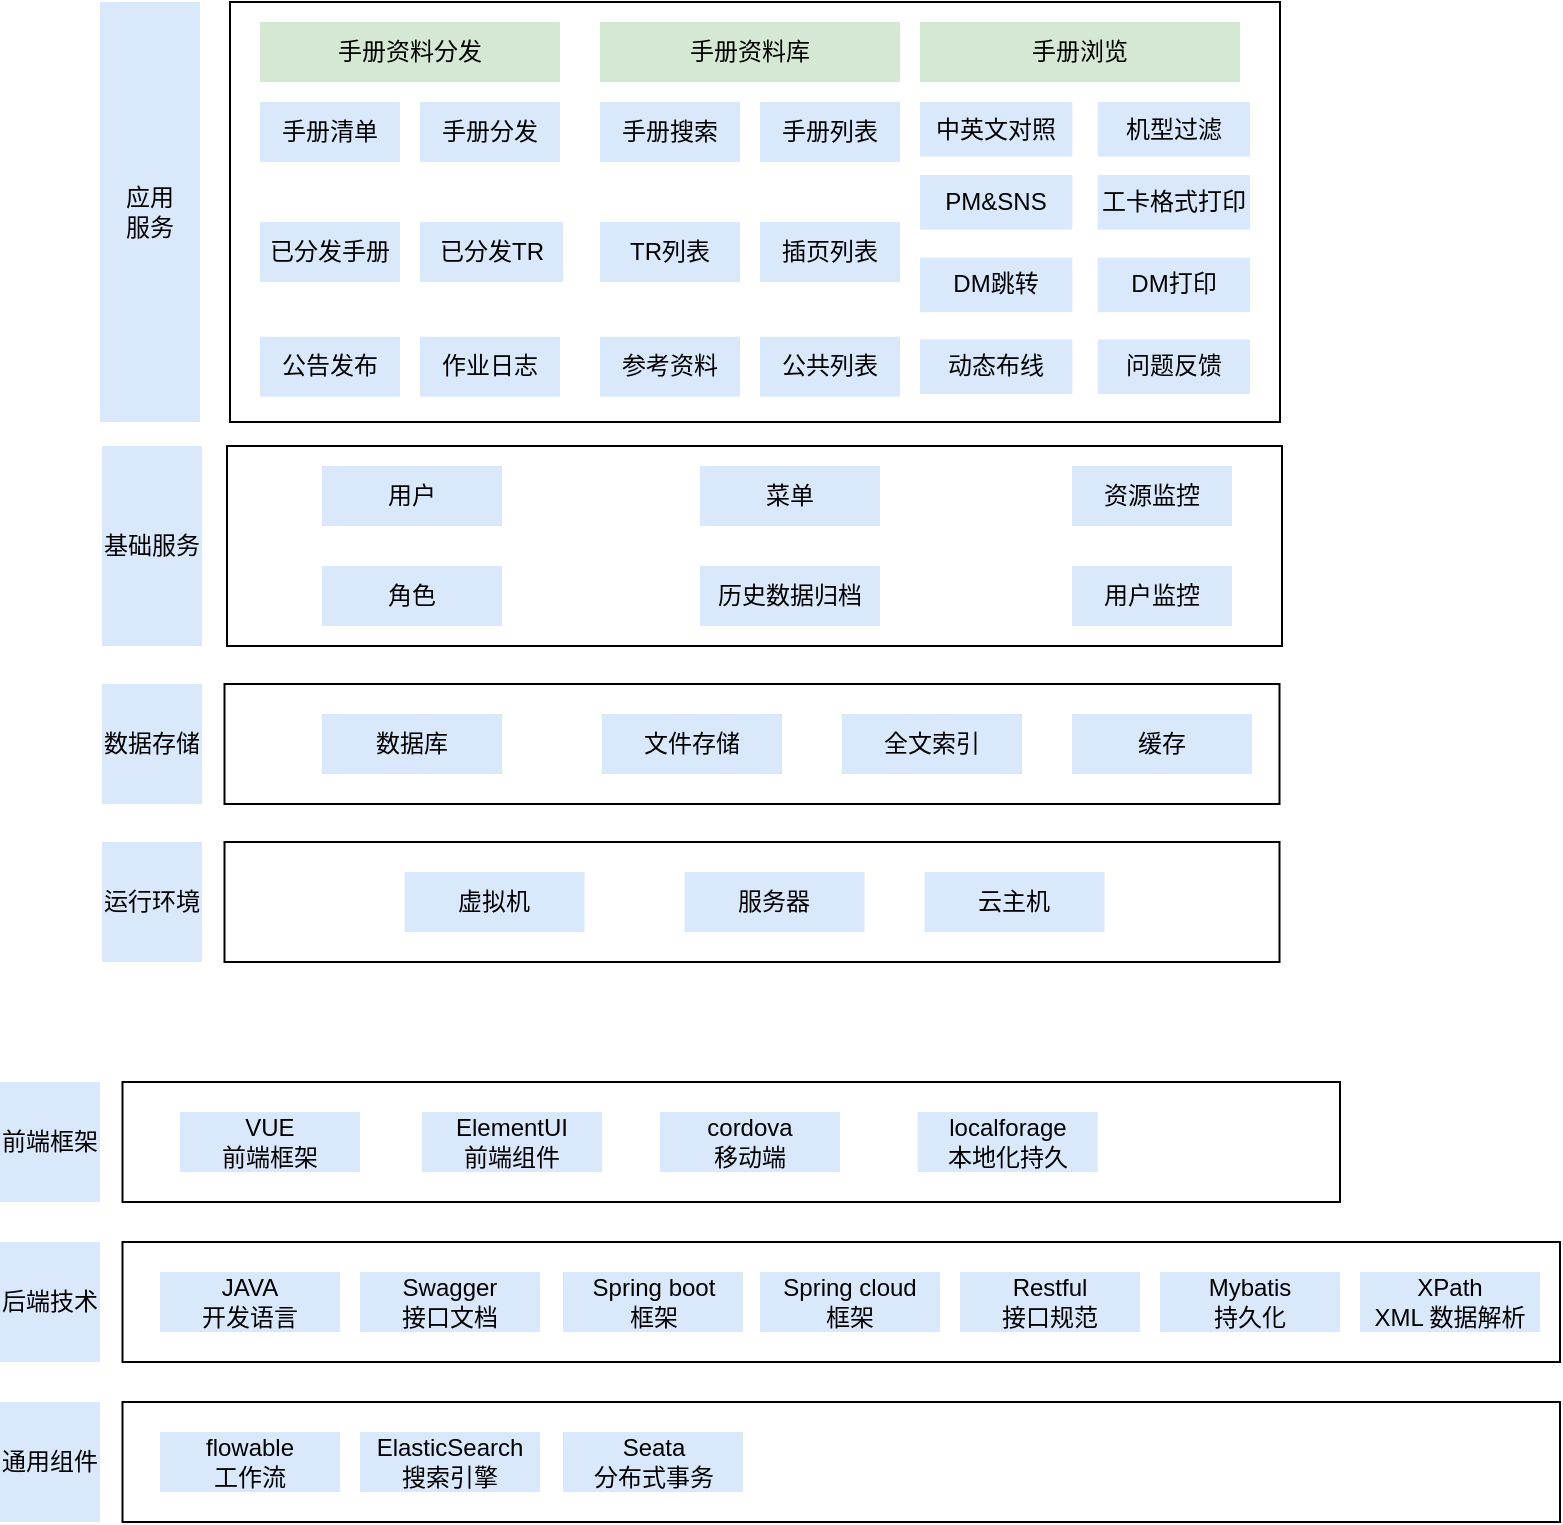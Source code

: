 <mxfile version="27.0.4">
  <diagram name="第 1 页" id="d3qp3cm_-RvscZHG2NyW">
    <mxGraphModel dx="902" dy="464" grid="1" gridSize="10" guides="1" tooltips="1" connect="1" arrows="1" fold="1" page="1" pageScale="1" pageWidth="827" pageHeight="1169" math="0" shadow="0">
      <root>
        <mxCell id="0" />
        <mxCell id="1" parent="0" />
        <mxCell id="k1Ho-n8EV5DhAOBqvkNn-3" value="" style="rounded=0;whiteSpace=wrap;html=1;" vertex="1" parent="1">
          <mxGeometry x="205" y="330" width="525" height="210" as="geometry" />
        </mxCell>
        <mxCell id="k1Ho-n8EV5DhAOBqvkNn-1" value="应用&lt;div&gt;服务&lt;/div&gt;" style="rounded=0;whiteSpace=wrap;html=1;fillColor=#dae8fc;strokeColor=none;" vertex="1" parent="1">
          <mxGeometry x="140" y="330" width="50" height="210" as="geometry" />
        </mxCell>
        <mxCell id="k1Ho-n8EV5DhAOBqvkNn-2" value="手册资料分发" style="rounded=0;whiteSpace=wrap;html=1;fillColor=#d5e8d4;strokeColor=none;" vertex="1" parent="1">
          <mxGeometry x="220" y="340" width="150" height="30" as="geometry" />
        </mxCell>
        <mxCell id="k1Ho-n8EV5DhAOBqvkNn-5" value="手册清单" style="rounded=0;whiteSpace=wrap;html=1;fillColor=#dae8fc;strokeColor=none;" vertex="1" parent="1">
          <mxGeometry x="220" y="380" width="70" height="30" as="geometry" />
        </mxCell>
        <mxCell id="k1Ho-n8EV5DhAOBqvkNn-6" value="手册分发" style="rounded=0;whiteSpace=wrap;html=1;fillColor=#dae8fc;strokeColor=none;" vertex="1" parent="1">
          <mxGeometry x="300" y="380" width="70" height="30" as="geometry" />
        </mxCell>
        <mxCell id="k1Ho-n8EV5DhAOBqvkNn-7" value="已分发手册" style="rounded=0;whiteSpace=wrap;html=1;fillColor=#dae8fc;strokeColor=none;" vertex="1" parent="1">
          <mxGeometry x="220" y="440" width="70" height="30" as="geometry" />
        </mxCell>
        <mxCell id="k1Ho-n8EV5DhAOBqvkNn-8" value="已分发TR" style="rounded=0;whiteSpace=wrap;html=1;fillColor=#dae8fc;strokeColor=none;" vertex="1" parent="1">
          <mxGeometry x="300" y="440" width="71.5" height="30" as="geometry" />
        </mxCell>
        <mxCell id="k1Ho-n8EV5DhAOBqvkNn-9" value="公告发布" style="rounded=0;whiteSpace=wrap;html=1;fillColor=#dae8fc;strokeColor=none;" vertex="1" parent="1">
          <mxGeometry x="220" y="497.36" width="70" height="30" as="geometry" />
        </mxCell>
        <mxCell id="k1Ho-n8EV5DhAOBqvkNn-10" value="作业日志" style="rounded=0;whiteSpace=wrap;html=1;fillColor=#dae8fc;strokeColor=none;" vertex="1" parent="1">
          <mxGeometry x="300" y="497.36" width="70" height="30" as="geometry" />
        </mxCell>
        <mxCell id="k1Ho-n8EV5DhAOBqvkNn-11" value="手册资料库" style="rounded=0;whiteSpace=wrap;html=1;fillColor=#d5e8d4;strokeColor=none;" vertex="1" parent="1">
          <mxGeometry x="390" y="340" width="150" height="30" as="geometry" />
        </mxCell>
        <mxCell id="k1Ho-n8EV5DhAOBqvkNn-12" value="手册搜索" style="rounded=0;whiteSpace=wrap;html=1;fillColor=#dae8fc;strokeColor=none;" vertex="1" parent="1">
          <mxGeometry x="390" y="380" width="70" height="30" as="geometry" />
        </mxCell>
        <mxCell id="k1Ho-n8EV5DhAOBqvkNn-13" value="手册列表" style="rounded=0;whiteSpace=wrap;html=1;fillColor=#dae8fc;strokeColor=none;" vertex="1" parent="1">
          <mxGeometry x="470" y="380" width="70" height="30" as="geometry" />
        </mxCell>
        <mxCell id="k1Ho-n8EV5DhAOBqvkNn-14" value="TR列表" style="rounded=0;whiteSpace=wrap;html=1;fillColor=#dae8fc;strokeColor=none;" vertex="1" parent="1">
          <mxGeometry x="390" y="440" width="70" height="30" as="geometry" />
        </mxCell>
        <mxCell id="k1Ho-n8EV5DhAOBqvkNn-15" value="插页列表" style="rounded=0;whiteSpace=wrap;html=1;fillColor=#dae8fc;strokeColor=none;" vertex="1" parent="1">
          <mxGeometry x="470" y="440" width="70" height="30" as="geometry" />
        </mxCell>
        <mxCell id="k1Ho-n8EV5DhAOBqvkNn-16" value="参考资料" style="rounded=0;whiteSpace=wrap;html=1;fillColor=#dae8fc;strokeColor=none;" vertex="1" parent="1">
          <mxGeometry x="390" y="497.36" width="70" height="30" as="geometry" />
        </mxCell>
        <mxCell id="k1Ho-n8EV5DhAOBqvkNn-17" value="公共列表" style="rounded=0;whiteSpace=wrap;html=1;fillColor=#dae8fc;strokeColor=none;" vertex="1" parent="1">
          <mxGeometry x="470" y="497.36" width="70" height="30" as="geometry" />
        </mxCell>
        <mxCell id="k1Ho-n8EV5DhAOBqvkNn-18" value="手册浏览" style="rounded=0;whiteSpace=wrap;html=1;fillColor=#d5e8d4;strokeColor=none;" vertex="1" parent="1">
          <mxGeometry x="550" y="340" width="160" height="30" as="geometry" />
        </mxCell>
        <mxCell id="k1Ho-n8EV5DhAOBqvkNn-19" value="中英文对照" style="rounded=0;whiteSpace=wrap;html=1;fillColor=#dae8fc;strokeColor=none;" vertex="1" parent="1">
          <mxGeometry x="550" y="380" width="76.154" height="27.273" as="geometry" />
        </mxCell>
        <mxCell id="k1Ho-n8EV5DhAOBqvkNn-20" value="PM&amp;amp;SNS" style="rounded=0;whiteSpace=wrap;html=1;fillColor=#dae8fc;strokeColor=none;" vertex="1" parent="1">
          <mxGeometry x="550" y="416.545" width="76.154" height="27.273" as="geometry" />
        </mxCell>
        <mxCell id="k1Ho-n8EV5DhAOBqvkNn-21" value="DM跳转" style="rounded=0;whiteSpace=wrap;html=1;fillColor=#dae8fc;strokeColor=none;" vertex="1" parent="1">
          <mxGeometry x="550" y="457.818" width="76.154" height="27.273" as="geometry" />
        </mxCell>
        <mxCell id="k1Ho-n8EV5DhAOBqvkNn-22" value="机型过滤" style="rounded=0;whiteSpace=wrap;html=1;fillColor=#dae8fc;strokeColor=none;" vertex="1" parent="1">
          <mxGeometry x="638.846" y="380" width="76.154" height="27.273" as="geometry" />
        </mxCell>
        <mxCell id="k1Ho-n8EV5DhAOBqvkNn-23" value="工卡格式打印" style="rounded=0;whiteSpace=wrap;html=1;fillColor=#dae8fc;strokeColor=none;" vertex="1" parent="1">
          <mxGeometry x="638.846" y="416.545" width="76.154" height="27.273" as="geometry" />
        </mxCell>
        <mxCell id="k1Ho-n8EV5DhAOBqvkNn-24" value="DM打印" style="rounded=0;whiteSpace=wrap;html=1;fillColor=#dae8fc;strokeColor=none;" vertex="1" parent="1">
          <mxGeometry x="638.846" y="457.818" width="76.154" height="27.273" as="geometry" />
        </mxCell>
        <mxCell id="k1Ho-n8EV5DhAOBqvkNn-25" value="动态布线" style="rounded=0;whiteSpace=wrap;html=1;fillColor=#dae8fc;strokeColor=none;" vertex="1" parent="1">
          <mxGeometry x="550" y="498.727" width="76.154" height="27.273" as="geometry" />
        </mxCell>
        <mxCell id="k1Ho-n8EV5DhAOBqvkNn-26" value="问题反馈" style="rounded=0;whiteSpace=wrap;html=1;fillColor=#dae8fc;strokeColor=none;" vertex="1" parent="1">
          <mxGeometry x="638.846" y="498.727" width="76.154" height="27.273" as="geometry" />
        </mxCell>
        <mxCell id="k1Ho-n8EV5DhAOBqvkNn-28" value="基础服务" style="rounded=0;whiteSpace=wrap;html=1;fillColor=#dae8fc;strokeColor=none;" vertex="1" parent="1">
          <mxGeometry x="141" y="552" width="50" height="100" as="geometry" />
        </mxCell>
        <mxCell id="k1Ho-n8EV5DhAOBqvkNn-29" value="" style="rounded=0;whiteSpace=wrap;html=1;" vertex="1" parent="1">
          <mxGeometry x="203.5" y="552" width="527.5" height="100" as="geometry" />
        </mxCell>
        <mxCell id="k1Ho-n8EV5DhAOBqvkNn-30" value="用户" style="rounded=0;whiteSpace=wrap;html=1;fillColor=#dae8fc;strokeColor=none;" vertex="1" parent="1">
          <mxGeometry x="251" y="562" width="90" height="30" as="geometry" />
        </mxCell>
        <mxCell id="k1Ho-n8EV5DhAOBqvkNn-31" value="角色" style="rounded=0;whiteSpace=wrap;html=1;fillColor=#dae8fc;strokeColor=none;" vertex="1" parent="1">
          <mxGeometry x="251" y="612" width="90" height="30" as="geometry" />
        </mxCell>
        <mxCell id="k1Ho-n8EV5DhAOBqvkNn-32" value="菜单" style="rounded=0;whiteSpace=wrap;html=1;fillColor=#dae8fc;strokeColor=none;" vertex="1" parent="1">
          <mxGeometry x="440" y="562" width="90" height="30" as="geometry" />
        </mxCell>
        <mxCell id="k1Ho-n8EV5DhAOBqvkNn-33" value="历史数据归档" style="rounded=0;whiteSpace=wrap;html=1;fillColor=#dae8fc;strokeColor=none;" vertex="1" parent="1">
          <mxGeometry x="440" y="612" width="90" height="30" as="geometry" />
        </mxCell>
        <mxCell id="k1Ho-n8EV5DhAOBqvkNn-34" value="资源监控" style="rounded=0;whiteSpace=wrap;html=1;fillColor=#dae8fc;strokeColor=none;" vertex="1" parent="1">
          <mxGeometry x="626" y="562" width="80" height="30" as="geometry" />
        </mxCell>
        <mxCell id="k1Ho-n8EV5DhAOBqvkNn-35" value="用户监控" style="rounded=0;whiteSpace=wrap;html=1;fillColor=#dae8fc;strokeColor=none;" vertex="1" parent="1">
          <mxGeometry x="626" y="612" width="80" height="30" as="geometry" />
        </mxCell>
        <mxCell id="k1Ho-n8EV5DhAOBqvkNn-36" value="数据存储" style="rounded=0;whiteSpace=wrap;html=1;fillColor=#dae8fc;strokeColor=none;" vertex="1" parent="1">
          <mxGeometry x="141" y="671" width="50" height="60" as="geometry" />
        </mxCell>
        <mxCell id="k1Ho-n8EV5DhAOBqvkNn-37" value="" style="rounded=0;whiteSpace=wrap;html=1;" vertex="1" parent="1">
          <mxGeometry x="202.25" y="671" width="527.5" height="60" as="geometry" />
        </mxCell>
        <mxCell id="k1Ho-n8EV5DhAOBqvkNn-38" value="数据库" style="rounded=0;whiteSpace=wrap;html=1;fillColor=#dae8fc;strokeColor=none;" vertex="1" parent="1">
          <mxGeometry x="251" y="686" width="90" height="30" as="geometry" />
        </mxCell>
        <mxCell id="k1Ho-n8EV5DhAOBqvkNn-39" value="文件存储" style="rounded=0;whiteSpace=wrap;html=1;fillColor=#dae8fc;strokeColor=none;" vertex="1" parent="1">
          <mxGeometry x="391" y="686" width="90" height="30" as="geometry" />
        </mxCell>
        <mxCell id="k1Ho-n8EV5DhAOBqvkNn-40" value="全文索引" style="rounded=0;whiteSpace=wrap;html=1;fillColor=#dae8fc;strokeColor=none;" vertex="1" parent="1">
          <mxGeometry x="511" y="686" width="90" height="30" as="geometry" />
        </mxCell>
        <mxCell id="k1Ho-n8EV5DhAOBqvkNn-41" value="缓存" style="rounded=0;whiteSpace=wrap;html=1;fillColor=#dae8fc;strokeColor=none;" vertex="1" parent="1">
          <mxGeometry x="626" y="686" width="90" height="30" as="geometry" />
        </mxCell>
        <mxCell id="k1Ho-n8EV5DhAOBqvkNn-42" value="运行环境" style="rounded=0;whiteSpace=wrap;html=1;fillColor=#dae8fc;strokeColor=none;" vertex="1" parent="1">
          <mxGeometry x="141" y="750" width="50" height="60" as="geometry" />
        </mxCell>
        <mxCell id="k1Ho-n8EV5DhAOBqvkNn-43" value="" style="rounded=0;whiteSpace=wrap;html=1;" vertex="1" parent="1">
          <mxGeometry x="202.25" y="750" width="527.5" height="60" as="geometry" />
        </mxCell>
        <mxCell id="k1Ho-n8EV5DhAOBqvkNn-44" value="虚拟机" style="rounded=0;whiteSpace=wrap;html=1;fillColor=#dae8fc;strokeColor=none;" vertex="1" parent="1">
          <mxGeometry x="292.25" y="765" width="90" height="30" as="geometry" />
        </mxCell>
        <mxCell id="k1Ho-n8EV5DhAOBqvkNn-45" value="服务器" style="rounded=0;whiteSpace=wrap;html=1;fillColor=#dae8fc;strokeColor=none;" vertex="1" parent="1">
          <mxGeometry x="432.25" y="765" width="90" height="30" as="geometry" />
        </mxCell>
        <mxCell id="k1Ho-n8EV5DhAOBqvkNn-46" value="云主机" style="rounded=0;whiteSpace=wrap;html=1;fillColor=#dae8fc;strokeColor=none;" vertex="1" parent="1">
          <mxGeometry x="552.25" y="765" width="90" height="30" as="geometry" />
        </mxCell>
        <mxCell id="k1Ho-n8EV5DhAOBqvkNn-48" value="前端框架" style="rounded=0;whiteSpace=wrap;html=1;fillColor=#dae8fc;strokeColor=none;" vertex="1" parent="1">
          <mxGeometry x="90" y="870" width="50" height="60" as="geometry" />
        </mxCell>
        <mxCell id="k1Ho-n8EV5DhAOBqvkNn-49" value="" style="rounded=0;whiteSpace=wrap;html=1;" vertex="1" parent="1">
          <mxGeometry x="151.25" y="870" width="608.75" height="60" as="geometry" />
        </mxCell>
        <mxCell id="k1Ho-n8EV5DhAOBqvkNn-50" value="VUE&lt;br&gt;前端框架" style="rounded=0;whiteSpace=wrap;html=1;fillColor=#dae8fc;strokeColor=none;" vertex="1" parent="1">
          <mxGeometry x="180" y="885" width="90" height="30" as="geometry" />
        </mxCell>
        <mxCell id="k1Ho-n8EV5DhAOBqvkNn-51" value="ElementUI&lt;br&gt;前端组件" style="rounded=0;whiteSpace=wrap;html=1;fillColor=#dae8fc;strokeColor=none;" vertex="1" parent="1">
          <mxGeometry x="301" y="885" width="90" height="30" as="geometry" />
        </mxCell>
        <mxCell id="k1Ho-n8EV5DhAOBqvkNn-52" value="&lt;article data-clipboard-cangjie=&quot;[&amp;quot;root&amp;quot;,{&amp;quot;copyFrom&amp;quot;:&amp;quot;im-native&amp;quot;},[&amp;quot;p&amp;quot;,{},[&amp;quot;span&amp;quot;,{&amp;quot;data-type&amp;quot;:&amp;quot;text&amp;quot;},[&amp;quot;span&amp;quot;,{&amp;quot;data-type&amp;quot;:&amp;quot;leaf&amp;quot;},&amp;quot;cordova&amp;quot;]]]]&quot; class=&quot;4ever-article&quot;&gt;&lt;p&gt;cordova&lt;br&gt;移动端&lt;/p&gt;&lt;/article&gt;" style="rounded=0;whiteSpace=wrap;html=1;fillColor=#dae8fc;strokeColor=none;" vertex="1" parent="1">
          <mxGeometry x="420" y="885" width="90" height="30" as="geometry" />
        </mxCell>
        <mxCell id="k1Ho-n8EV5DhAOBqvkNn-53" value="&lt;article data-clipboard-cangjie=&quot;[&amp;quot;root&amp;quot;,{&amp;quot;copyFrom&amp;quot;:&amp;quot;im-native&amp;quot;},[&amp;quot;p&amp;quot;,{},[&amp;quot;span&amp;quot;,{&amp;quot;data-type&amp;quot;:&amp;quot;text&amp;quot;},[&amp;quot;span&amp;quot;,{&amp;quot;data-type&amp;quot;:&amp;quot;leaf&amp;quot;},&amp;quot;cordova&amp;quot;]]]]&quot; class=&quot;4ever-article&quot;&gt;&lt;p&gt;localforage&lt;br&gt;本地化持久&lt;/p&gt;&lt;/article&gt;" style="rounded=0;whiteSpace=wrap;html=1;fillColor=#dae8fc;strokeColor=none;" vertex="1" parent="1">
          <mxGeometry x="548.85" y="885" width="90" height="30" as="geometry" />
        </mxCell>
        <mxCell id="k1Ho-n8EV5DhAOBqvkNn-54" value="后端技术" style="rounded=0;whiteSpace=wrap;html=1;fillColor=#dae8fc;strokeColor=none;" vertex="1" parent="1">
          <mxGeometry x="90" y="950" width="50" height="60" as="geometry" />
        </mxCell>
        <mxCell id="k1Ho-n8EV5DhAOBqvkNn-55" value="" style="rounded=0;whiteSpace=wrap;html=1;" vertex="1" parent="1">
          <mxGeometry x="151.25" y="950" width="718.75" height="60" as="geometry" />
        </mxCell>
        <mxCell id="k1Ho-n8EV5DhAOBqvkNn-56" value="JAVA&lt;br&gt;开发语言" style="rounded=0;whiteSpace=wrap;html=1;fillColor=#dae8fc;strokeColor=none;" vertex="1" parent="1">
          <mxGeometry x="170" y="965" width="90" height="30" as="geometry" />
        </mxCell>
        <mxCell id="k1Ho-n8EV5DhAOBqvkNn-57" value="Swagger&lt;br&gt;接口文档" style="rounded=0;whiteSpace=wrap;html=1;fillColor=#dae8fc;strokeColor=none;" vertex="1" parent="1">
          <mxGeometry x="270" y="965" width="90" height="30" as="geometry" />
        </mxCell>
        <mxCell id="k1Ho-n8EV5DhAOBqvkNn-58" value="&lt;article data-clipboard-cangjie=&quot;[&amp;quot;root&amp;quot;,{&amp;quot;copyFrom&amp;quot;:&amp;quot;im-native&amp;quot;},[&amp;quot;p&amp;quot;,{},[&amp;quot;span&amp;quot;,{&amp;quot;data-type&amp;quot;:&amp;quot;text&amp;quot;},[&amp;quot;span&amp;quot;,{&amp;quot;data-type&amp;quot;:&amp;quot;leaf&amp;quot;},&amp;quot;cordova&amp;quot;]]]]&quot; class=&quot;4ever-article&quot;&gt;&lt;p&gt;Spring boot&lt;br&gt;框架&lt;/p&gt;&lt;/article&gt;" style="rounded=0;whiteSpace=wrap;html=1;fillColor=#dae8fc;strokeColor=none;" vertex="1" parent="1">
          <mxGeometry x="371.5" y="965" width="90" height="30" as="geometry" />
        </mxCell>
        <mxCell id="k1Ho-n8EV5DhAOBqvkNn-59" value="&lt;article data-clipboard-cangjie=&quot;[&amp;quot;root&amp;quot;,{&amp;quot;copyFrom&amp;quot;:&amp;quot;im-native&amp;quot;},[&amp;quot;p&amp;quot;,{},[&amp;quot;span&amp;quot;,{&amp;quot;data-type&amp;quot;:&amp;quot;text&amp;quot;},[&amp;quot;span&amp;quot;,{&amp;quot;data-type&amp;quot;:&amp;quot;leaf&amp;quot;},&amp;quot;cordova&amp;quot;]]]]&quot; class=&quot;4ever-article&quot;&gt;&lt;p&gt;Spring cloud&lt;br&gt;框架&lt;/p&gt;&lt;/article&gt;" style="rounded=0;whiteSpace=wrap;html=1;fillColor=#dae8fc;strokeColor=none;" vertex="1" parent="1">
          <mxGeometry x="470" y="965" width="90" height="30" as="geometry" />
        </mxCell>
        <mxCell id="k1Ho-n8EV5DhAOBqvkNn-60" value="&lt;article data-clipboard-cangjie=&quot;[&amp;quot;root&amp;quot;,{&amp;quot;copyFrom&amp;quot;:&amp;quot;im-native&amp;quot;},[&amp;quot;p&amp;quot;,{},[&amp;quot;span&amp;quot;,{&amp;quot;data-type&amp;quot;:&amp;quot;text&amp;quot;},[&amp;quot;span&amp;quot;,{&amp;quot;data-type&amp;quot;:&amp;quot;leaf&amp;quot;},&amp;quot;cordova&amp;quot;]]]]&quot; class=&quot;4ever-article&quot;&gt;&lt;p&gt;Restful&lt;br&gt;接口规范&lt;/p&gt;&lt;/article&gt;" style="rounded=0;whiteSpace=wrap;html=1;fillColor=#dae8fc;strokeColor=none;" vertex="1" parent="1">
          <mxGeometry x="570" y="965" width="90" height="30" as="geometry" />
        </mxCell>
        <mxCell id="k1Ho-n8EV5DhAOBqvkNn-61" value="Mybatis&lt;br&gt;持久化" style="rounded=0;whiteSpace=wrap;html=1;fillColor=#dae8fc;strokeColor=none;" vertex="1" parent="1">
          <mxGeometry x="670" y="965" width="90" height="30" as="geometry" />
        </mxCell>
        <mxCell id="k1Ho-n8EV5DhAOBqvkNn-62" value="XPath&lt;br&gt;XML 数据解析" style="rounded=0;whiteSpace=wrap;html=1;fillColor=#dae8fc;strokeColor=none;" vertex="1" parent="1">
          <mxGeometry x="770" y="965" width="90" height="30" as="geometry" />
        </mxCell>
        <mxCell id="k1Ho-n8EV5DhAOBqvkNn-63" value="通用组件" style="rounded=0;whiteSpace=wrap;html=1;fillColor=#dae8fc;strokeColor=none;" vertex="1" parent="1">
          <mxGeometry x="90" y="1030" width="50" height="60" as="geometry" />
        </mxCell>
        <mxCell id="k1Ho-n8EV5DhAOBqvkNn-64" value="" style="rounded=0;whiteSpace=wrap;html=1;" vertex="1" parent="1">
          <mxGeometry x="151.25" y="1030" width="718.75" height="60" as="geometry" />
        </mxCell>
        <mxCell id="k1Ho-n8EV5DhAOBqvkNn-65" value="flowable&lt;br&gt;工作流" style="rounded=0;whiteSpace=wrap;html=1;fillColor=#dae8fc;strokeColor=none;" vertex="1" parent="1">
          <mxGeometry x="170" y="1045" width="90" height="30" as="geometry" />
        </mxCell>
        <mxCell id="k1Ho-n8EV5DhAOBqvkNn-66" value="ElasticSearch&lt;br&gt;&lt;div style=&quot;text-align: center;&quot;&gt;&lt;span style=&quot;text-align: start; background-color: transparent;&quot;&gt;搜索引擎&lt;/span&gt;&lt;span style=&quot;color: rgba(0, 0, 0, 0); font-family: monospace; font-size: 0px; text-align: start; text-wrap-mode: nowrap; background-color: transparent;&quot;&gt;%3CmxGraphModel%3E%3Croot%3E%3CmxCell%20id%3D%220%22%2F%3E%3CmxCell%20id%3D%221%22%20parent%3D%220%22%2F%3E%3CmxCell%20id%3D%222%22%20value%3D%22%E5%90%8E%E7%AB%AF%E6%8A%80%E6%9C%AF%22%20style%3D%22rounded%3D0%3BwhiteSpace%3Dwrap%3Bhtml%3D1%3BfillColor%3D%23dae8fc%3BstrokeColor%3Dnone%3B%22%20vertex%3D%221%22%20parent%3D%221%22%3E%3CmxGeometry%20x%3D%2290%22%20y%3D%22950%22%20width%3D%2250%22%20height%3D%2260%22%20as%3D%22geometry%22%2F%3E%3C%2FmxCell%3E%3CmxCell%20id%3D%223%22%20value%3D%22%22%20style%3D%22rounded%3D0%3BwhiteSpace%3Dwrap%3Bhtml%3D1%3B%22%20vertex%3D%221%22%20parent%3D%221%22%3E%3CmxGeometry%20x%3D%22151.25%22%20y%3D%22950%22%20width%3D%22718.75%22%20height%3D%2260%22%20as%3D%22geometry%22%2F%3E%3C%2FmxCell%3E%3CmxCell%20id%3D%224%22%20value%3D%22JAVA%26lt%3Bbr%26gt%3B%E5%BC%80%E5%8F%91%E8%AF%AD%E8%A8%80%22%20style%3D%22rounded%3D0%3BwhiteSpace%3Dwrap%3Bhtml%3D1%3BfillColor%3D%23dae8fc%3BstrokeColor%3Dnone%3B%22%20vertex%3D%221%22%20parent%3D%221%22%3E%3CmxGeometry%20x%3D%22170%22%20y%3D%22965%22%20width%3D%2290%22%20height%3D%2230%22%20as%3D%22geometry%22%2F%3E%3C%2FmxCell%3E%3CmxCell%20id%3D%225%22%20value%3D%22Swagger%26lt%3Bbr%26gt%3B%E6%8E%A5%E5%8F%A3%E6%96%87%E6%A1%A3%22%20style%3D%22rounded%3D0%3BwhiteSpace%3Dwrap%3Bhtml%3D1%3BfillColor%3D%23dae8fc%3BstrokeColor%3Dnone%3B%22%20vertex%3D%221%22%20parent%3D%221%22%3E%3CmxGeometry%20x%3D%22270%22%20y%3D%22965%22%20width%3D%2290%22%20height%3D%2230%22%20as%3D%22geometry%22%2F%3E%3C%2FmxCell%3E%3CmxCell%20id%3D%226%22%20value%3D%22%26lt%3Barticle%20data-clipboard-cangjie%3D%26quot%3B%5B%26amp%3Bquot%3Broot%26amp%3Bquot%3B%2C%7B%26amp%3Bquot%3BcopyFrom%26amp%3Bquot%3B%3A%26amp%3Bquot%3Bim-native%26amp%3Bquot%3B%7D%2C%5B%26amp%3Bquot%3Bp%26amp%3Bquot%3B%2C%7B%7D%2C%5B%26amp%3Bquot%3Bspan%26amp%3Bquot%3B%2C%7B%26amp%3Bquot%3Bdata-type%26amp%3Bquot%3B%3A%26amp%3Bquot%3Btext%26amp%3Bquot%3B%7D%2C%5B%26amp%3Bquot%3Bspan%26amp%3Bquot%3B%2C%7B%26amp%3Bquot%3Bdata-type%26amp%3Bquot%3B%3A%26amp%3Bquot%3Bleaf%26amp%3Bquot%3B%7D%2C%26amp%3Bquot%3Bcordova%26amp%3Bquot%3B%5D%5D%5D%5D%26quot%3B%20class%3D%26quot%3B4ever-article%26quot%3B%26gt%3B%26lt%3Bp%26gt%3BSpring%20boot%26lt%3Bbr%26gt%3B%E6%A1%86%E6%9E%B6%26lt%3B%2Fp%26gt%3B%26lt%3B%2Farticle%26gt%3B%22%20style%3D%22rounded%3D0%3BwhiteSpace%3Dwrap%3Bhtml%3D1%3BfillColor%3D%23dae8fc%3BstrokeColor%3Dnone%3B%22%20vertex%3D%221%22%20parent%3D%221%22%3E%3CmxGeometry%20x%3D%22371.5%22%20y%3D%22965%22%20width%3D%2290%22%20height%3D%2230%22%20as%3D%22geometry%22%2F%3E%3C%2FmxCell%3E%3CmxCell%20id%3D%227%22%20value%3D%22%26lt%3Barticle%20data-clipboard-cangjie%3D%26quot%3B%5B%26amp%3Bquot%3Broot%26amp%3Bquot%3B%2C%7B%26amp%3Bquot%3BcopyFrom%26amp%3Bquot%3B%3A%26amp%3Bquot%3Bim-native%26amp%3Bquot%3B%7D%2C%5B%26amp%3Bquot%3Bp%26amp%3Bquot%3B%2C%7B%7D%2C%5B%26amp%3Bquot%3Bspan%26amp%3Bquot%3B%2C%7B%26amp%3Bquot%3Bdata-type%26amp%3Bquot%3B%3A%26amp%3Bquot%3Btext%26amp%3Bquot%3B%7D%2C%5B%26amp%3Bquot%3Bspan%26amp%3Bquot%3B%2C%7B%26amp%3Bquot%3Bdata-type%26amp%3Bquot%3B%3A%26amp%3Bquot%3Bleaf%26amp%3Bquot%3B%7D%2C%26amp%3Bquot%3Bcordova%26amp%3Bquot%3B%5D%5D%5D%5D%26quot%3B%20class%3D%26quot%3B4ever-article%26quot%3B%26gt%3B%26lt%3Bp%26gt%3BSpring%20cloud%26lt%3Bbr%26gt%3B%E6%A1%86%E6%9E%B6%26lt%3B%2Fp%26gt%3B%26lt%3B%2Farticle%26gt%3B%22%20style%3D%22rounded%3D0%3BwhiteSpace%3Dwrap%3Bhtml%3D1%3BfillColor%3D%23dae8fc%3BstrokeColor%3Dnone%3B%22%20vertex%3D%221%22%20parent%3D%221%22%3E%3CmxGeometry%20x%3D%22470%22%20y%3D%22965%22%20width%3D%2290%22%20height%3D%2230%22%20as%3D%22geometry%22%2F%3E%3C%2FmxCell%3E%3CmxCell%20id%3D%228%22%20value%3D%22%26lt%3Barticle%20data-clipboard-cangjie%3D%26quot%3B%5B%26amp%3Bquot%3Broot%26amp%3Bquot%3B%2C%7B%26amp%3Bquot%3BcopyFrom%26amp%3Bquot%3B%3A%26amp%3Bquot%3Bim-native%26amp%3Bquot%3B%7D%2C%5B%26amp%3Bquot%3Bp%26amp%3Bquot%3B%2C%7B%7D%2C%5B%26amp%3Bquot%3Bspan%26amp%3Bquot%3B%2C%7B%26amp%3Bquot%3Bdata-type%26amp%3Bquot%3B%3A%26amp%3Bquot%3Btext%26amp%3Bquot%3B%7D%2C%5B%26amp%3Bquot%3Bspan%26amp%3Bquot%3B%2C%7B%26amp%3Bquot%3Bdata-type%26amp%3Bquot%3B%3A%26amp%3Bquot%3Bleaf%26amp%3Bquot%3B%7D%2C%26amp%3Bquot%3Bcordova%26amp%3Bquot%3B%5D%5D%5D%5D%26quot%3B%20class%3D%26quot%3B4ever-article%26quot%3B%26gt%3B%26lt%3Bp%26gt%3BRestful%26lt%3Bbr%26gt%3B%E6%8E%A5%E5%8F%A3%E8%A7%84%E8%8C%83%26lt%3B%2Fp%26gt%3B%26lt%3B%2Farticle%26gt%3B%22%20style%3D%22rounded%3D0%3BwhiteSpace%3Dwrap%3Bhtml%3D1%3BfillColor%3D%23dae8fc%3BstrokeColor%3Dnone%3B%22%20vertex%3D%221%22%20parent%3D%221%22%3E%3CmxGeometry%20x%3D%22570%22%20y%3D%22965%22%20width%3D%2290%22%20height%3D%2230%22%20as%3D%22geometry%22%2F%3E%3C%2FmxCell%3E%3CmxCell%20id%3D%229%22%20value%3D%22Mybatis%26lt%3Bbr%26gt%3B%E6%8C%81%E4%B9%85%E5%8C%96%22%20style%3D%22rounded%3D0%3BwhiteSpace%3Dwrap%3Bhtml%3D1%3BfillColor%3D%23dae8fc%3BstrokeColor%3Dnone%3B%22%20vertex%3D%221%22%20parent%3D%221%22%3E%3CmxGeometry%20x%3D%22670%22%20y%3D%22965%22%20width%3D%2290%22%20height%3D%2230%22%20as%3D%22geometry%22%2F%3E%3C%2FmxCell%3E%3CmxCell%20id%3D%2210%22%20value%3D%22XPath%26lt%3Bbr%26gt%3BXML%20%E6%95%B0%E6%8D%AE%E8%A7%A3%E6%9E%90%22%20style%3D%22rounded%3D0%3BwhiteSpace%3Dwrap%3Bhtml%3D1%3BfillColor%3D%23dae8fc%3BstrokeColor%3Dnone%3B%22%20vertex%3D%221%22%20parent%3D%221%22%3E%3CmxGeometry%20x%3D%22770%22%20y%3D%22965%22%20width%3D%2290%22%20height%3D%2230%22%20as%3D%22geometry%22%2F%3E%3C%2FmxCell%3E%3C%2Froot%3E%3C%2FmxGraphModel%3E&lt;/span&gt;&lt;/div&gt;" style="rounded=0;whiteSpace=wrap;html=1;fillColor=#dae8fc;strokeColor=none;" vertex="1" parent="1">
          <mxGeometry x="270" y="1045" width="90" height="30" as="geometry" />
        </mxCell>
        <mxCell id="k1Ho-n8EV5DhAOBqvkNn-67" value="&lt;article data-clipboard-cangjie=&quot;[&amp;quot;root&amp;quot;,{&amp;quot;copyFrom&amp;quot;:&amp;quot;im-native&amp;quot;},[&amp;quot;p&amp;quot;,{},[&amp;quot;span&amp;quot;,{&amp;quot;data-type&amp;quot;:&amp;quot;text&amp;quot;},[&amp;quot;span&amp;quot;,{&amp;quot;data-type&amp;quot;:&amp;quot;leaf&amp;quot;},&amp;quot;cordova&amp;quot;]]]]&quot; class=&quot;4ever-article&quot;&gt;&lt;p&gt;Seata&lt;br&gt;分布式事务&lt;/p&gt;&lt;/article&gt;" style="rounded=0;whiteSpace=wrap;html=1;fillColor=#dae8fc;strokeColor=none;" vertex="1" parent="1">
          <mxGeometry x="371.5" y="1045" width="90" height="30" as="geometry" />
        </mxCell>
      </root>
    </mxGraphModel>
  </diagram>
</mxfile>

